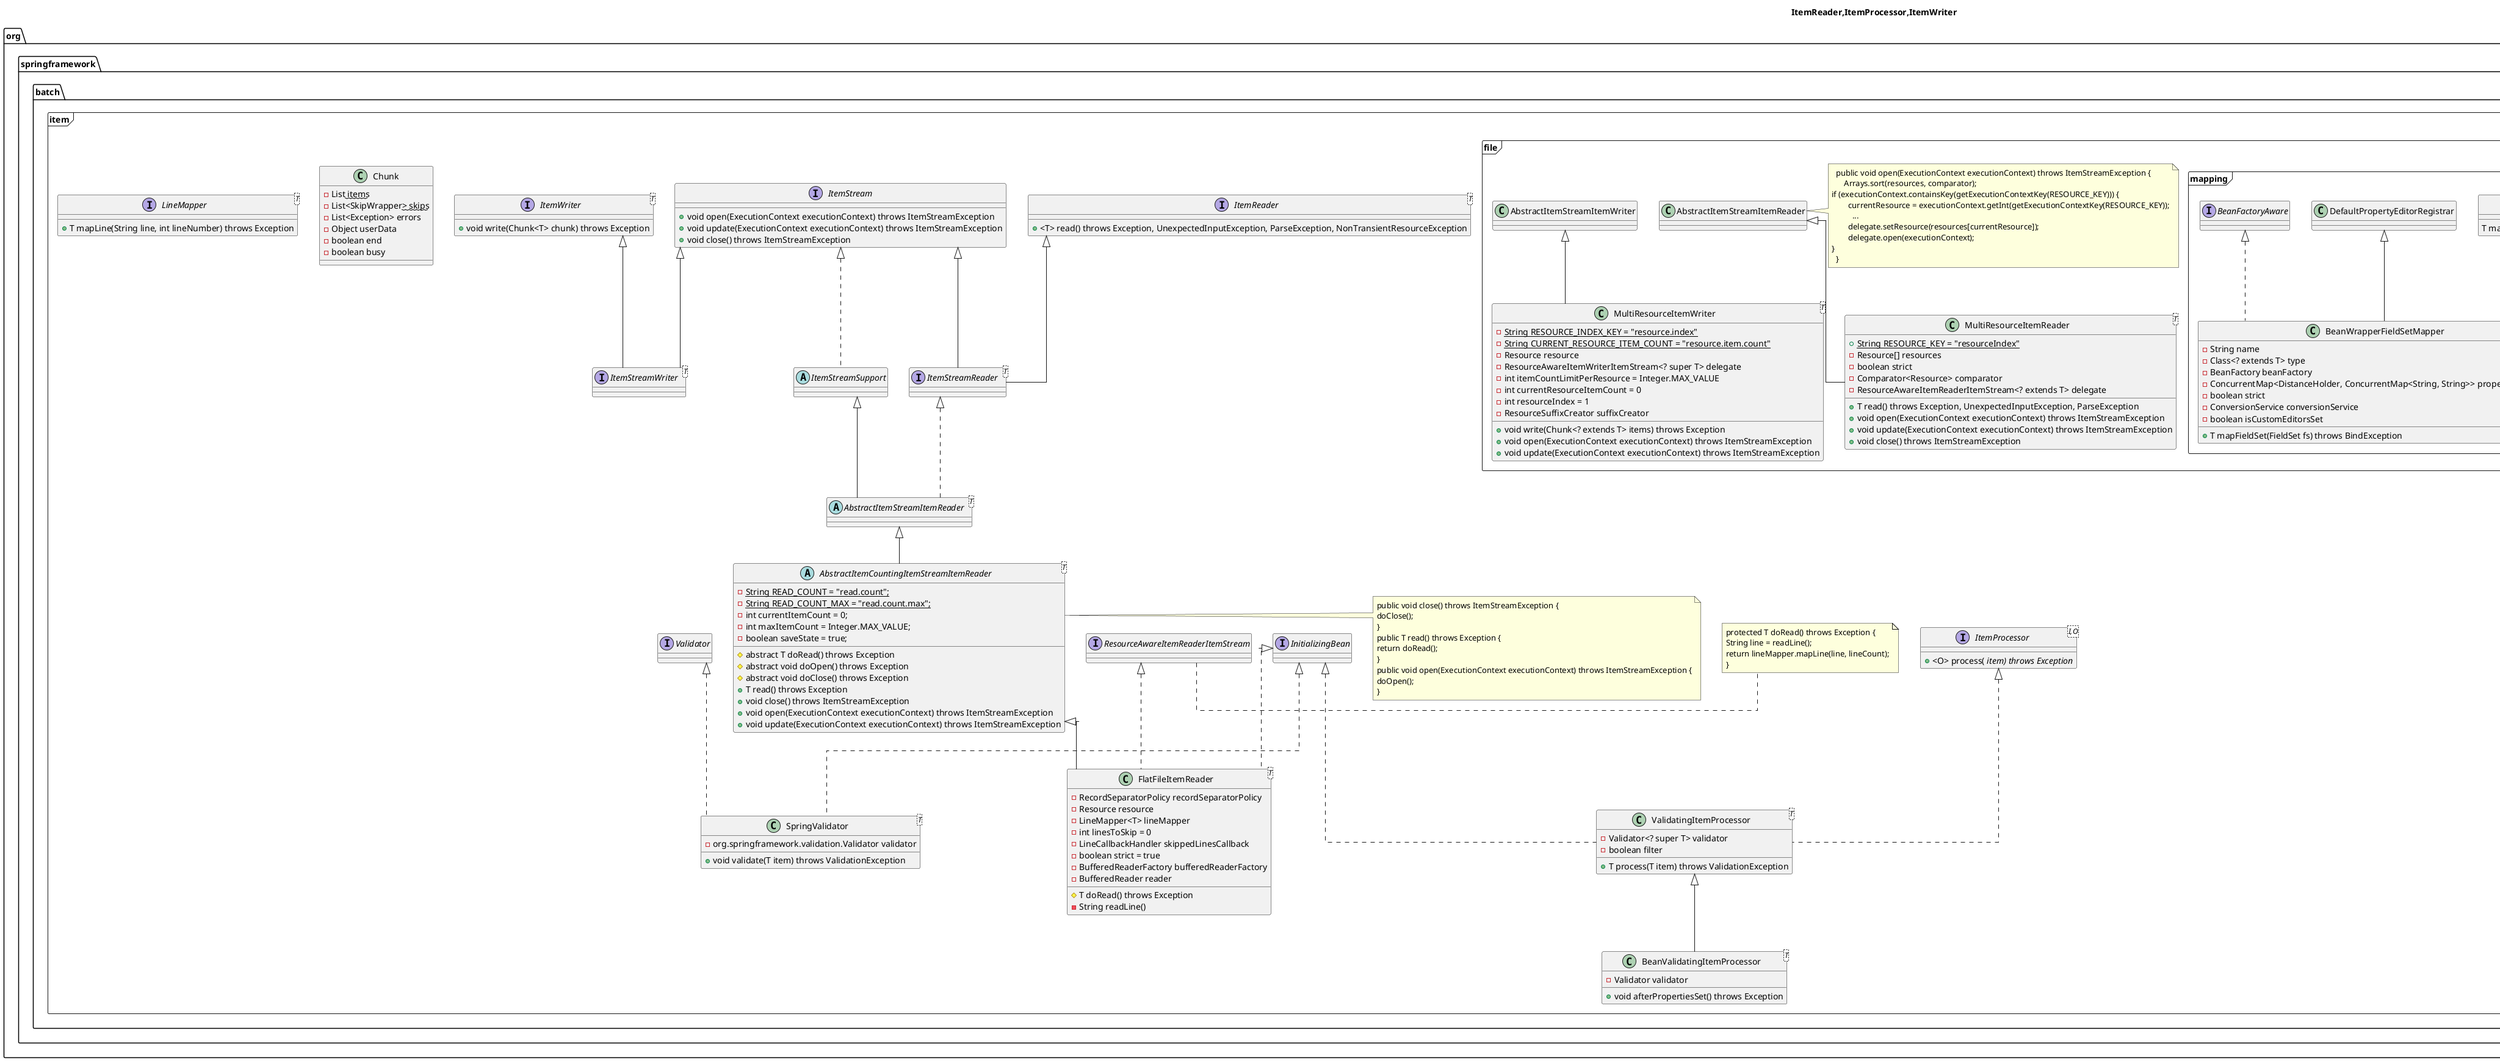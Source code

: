 @startuml


skinparam linetype polyline
skinparam linetype ortho

title: ItemReader,ItemProcessor,ItemWriter

package org.springframework.batch.item <<Frame>> {
    interface ItemReader<T> {
        + <T> read() throws Exception, UnexpectedInputException, ParseException, NonTransientResourceException
    }
    interface ItemWriter<T> {
        + void write(Chunk<T> chunk) throws Exception
    }
    interface ItemProcessor<I,O> {
        + <O> process(<I> item) throws Exception
    }
    interface ItemStream {
        + void open(ExecutionContext executionContext) throws ItemStreamException
        + void update(ExecutionContext executionContext) throws ItemStreamException
        + void close() throws ItemStreamException
    }
    interface ItemStreamWriter<T> extends ItemStream, ItemWriter {
    }
    interface ItemStreamReader<T> extends ItemStream, ItemReader {
    }
    class ValidatingItemProcessor<T> implements ItemProcessor, InitializingBean{
        - Validator<? super T> validator
        -  boolean filter
        +  T process(T item) throws ValidationException
    }
    class BeanValidatingItemProcessor<T> extends ValidatingItemProcessor  {
        - Validator validator
        + void afterPropertiesSet() throws Exception
    }
    class SpringValidator<T> implements Validator, InitializingBean  {
        - org.springframework.validation.Validator validator
        + void validate(T item) throws ValidationException
    }
    class Chunk {
        - List<W> items
        - List<SkipWrapper<W>> skips
        - List<Exception> errors
        - Object userData
        - boolean end
        - boolean busy
    }
    abstract class ItemStreamSupport implements ItemStream {

    }
    abstract class AbstractItemStreamItemReader<T> extends ItemStreamSupport implements ItemStreamReader {

    }
    abstract class AbstractItemCountingItemStreamItemReader<T> extends AbstractItemStreamItemReader {
        - {static} String READ_COUNT = "read.count";
        - {static} String READ_COUNT_MAX = "read.count.max";
        - int currentItemCount = 0;
        - int maxItemCount = Integer.MAX_VALUE;
        - boolean saveState = true;
        # abstract T doRead() throws Exception
        # abstract void doOpen() throws Exception
        # abstract void doClose() throws Exception
        + T read() throws Exception
        + void close() throws ItemStreamException
        + void open(ExecutionContext executionContext) throws ItemStreamException
        + void update(ExecutionContext executionContext) throws ItemStreamException
    }
    note right
        public void close() throws ItemStreamException {
        doClose();
        }
        public T read() throws Exception {
        return doRead();
        }
        public void open(ExecutionContext executionContext) throws ItemStreamException {
        doOpen();
        }
    end note
    class FlatFileItemReader<T> extends AbstractItemCountingItemStreamItemReader implements ResourceAwareItemReaderItemStream, InitializingBean {
        - RecordSeparatorPolicy recordSeparatorPolicy
        - Resource resource
        - LineMapper<T> lineMapper
        - int linesToSkip = 0
        - LineCallbackHandler skippedLinesCallback
        - boolean strict = true
        - BufferedReaderFactory bufferedReaderFactory
        - BufferedReader reader
        # T doRead() throws Exception
        - String readLine()
    }
    note right
        protected T doRead() throws Exception {
        String line = readLine();
        return lineMapper.mapLine(line, lineCount);
        }
    end note
    interface LineMapper<T> {
        + T mapLine(String line, int lineNumber) throws Exception
    }
}


package org.springframework.batch.item.file <<Frame>> {
    class MultiResourceItemReader<T> extends AbstractItemStreamItemReader {
        + {static} String RESOURCE_KEY = "resourceIndex"
        - Resource[] resources
        - boolean strict
        - Comparator<Resource> comparator
        - ResourceAwareItemReaderItemStream<? extends T> delegate
        + T read() throws Exception, UnexpectedInputException, ParseException
        + void open(ExecutionContext executionContext) throws ItemStreamException
        + void update(ExecutionContext executionContext) throws ItemStreamException
        + void close() throws ItemStreamException
    }
    note right
    public void open(ExecutionContext executionContext) throws ItemStreamException {
        Arrays.sort(resources, comparator);
		if (executionContext.containsKey(getExecutionContextKey(RESOURCE_KEY))) {
			currentResource = executionContext.getInt(getExecutionContextKey(RESOURCE_KEY));
            ...
			delegate.setResource(resources[currentResource]);
			delegate.open(executionContext);
		}
    }
    end note
    class MultiResourceItemWriter<T> extends AbstractItemStreamItemWriter {
        - {static} String RESOURCE_INDEX_KEY = "resource.index"
        - {static} String CURRENT_RESOURCE_ITEM_COUNT = "resource.item.count"
        - Resource resource
        - ResourceAwareItemWriterItemStream<? super T> delegate
        - int itemCountLimitPerResource = Integer.MAX_VALUE
        - int currentResourceItemCount = 0
        - int resourceIndex = 1
        - ResourceSuffixCreator suffixCreator
        + void write(Chunk<? extends T> items) throws Exception
        + void open(ExecutionContext executionContext) throws ItemStreamException
        + void update(ExecutionContext executionContext) throws ItemStreamException
    }
}


package org.springframework.batch.item.file.mapping <<Frame>> {
    class DefaultLineMapper<T> implements LineMapper, InitializingBean {
        - LineTokenizer tokenizer
        - FieldSetMapper<T> fieldSetMapper
        + T mapLine(String line, int lineNumber) throws Exception
    }
    class PatternMatchingCompositeLineMapper<T> implements LineMapper, InitializingBean {
        - PatternMatchingCompositeLineTokenizer tokenizer
        - PatternMatcher<FieldSetMapper<T>> patternMatcher
        + T mapLine(String line, int lineNumber) throws Exception
    }
    note right
        public T mapLine(String line, int lineNumber) throws Exception {
        return patternMatcher.match(line).mapFieldSet(this.tokenizer.tokenize(line));
        }
    end note
    class JsonLineMapper<Map<String, Object>> implements LineMapper{
        - MappingJsonFactory factory
        + Map<String, Object> mapLine(String line, int lineNumber)
    }
    interface FieldSetMapper<T> {
        T mapFieldSet(FieldSet fieldSet) throws BindException;
    }
    class BeanWrapperFieldSetMapper<T> extends DefaultPropertyEditorRegistrar implements FieldSetMapper, BeanFactoryAware, InitializingBean {
        - String name
        - Class<? extends T> type
        - BeanFactory beanFactory
        - ConcurrentMap<DistanceHolder, ConcurrentMap<String, String>> propertiesMatched
        - boolean strict
        - ConversionService conversionService
        - boolean isCustomEditorsSet
        + T mapFieldSet(FieldSet fs) throws BindException
    }
}
@enduml